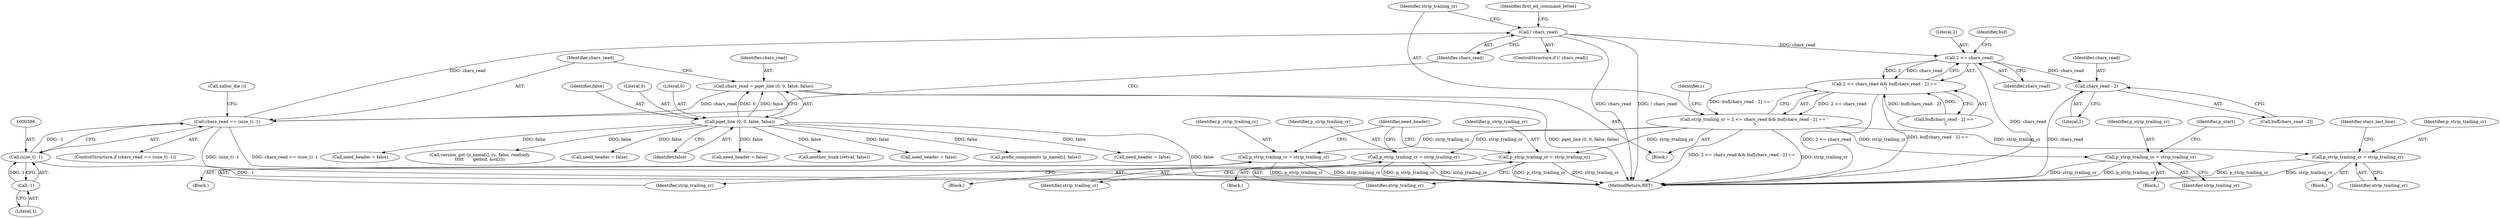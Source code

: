 digraph "0_savannah_f290f48a621867084884bfff87f8093c15195e6a@API" {
"1000391" [label="(Call,! chars_read)"];
"1000383" [label="(Call,chars_read == (size_t) -1)"];
"1000375" [label="(Call,chars_read = pget_line (0, 0, false, false))"];
"1000377" [label="(Call,pget_line (0, 0, false, false))"];
"1000385" [label="(Call,(size_t) -1)"];
"1000387" [label="(Call,-1)"];
"1000427" [label="(Call,2 <= chars_read)"];
"1000426" [label="(Call,2 <= chars_read && buf[chars_read - 2] == '\r')"];
"1000424" [label="(Call,strip_trailing_cr = 2 <= chars_read && buf[chars_read - 2] == '\r')"];
"1000575" [label="(Call,p_strip_trailing_cr = strip_trailing_cr)"];
"1000634" [label="(Call,p_strip_trailing_cr = strip_trailing_cr)"];
"1000660" [label="(Call,p_strip_trailing_cr = strip_trailing_cr)"];
"1001204" [label="(Call,p_strip_trailing_cr = strip_trailing_cr)"];
"1001496" [label="(Call,p_strip_trailing_cr = strip_trailing_cr)"];
"1000433" [label="(Call,chars_read - 2)"];
"1002164" [label="(MethodReturn,RET)"];
"1000604" [label="(Call,need_header = false)"];
"1000388" [label="(Literal,1)"];
"1000424" [label="(Call,strip_trailing_cr = 2 <= chars_read && buf[chars_read - 2] == '\r')"];
"1000385" [label="(Call,(size_t) -1)"];
"1001899" [label="(Call,version_get (p_name[i], cs, false, readonly,\n\t\t\t\t\t       getbuf, &st[i]))"];
"1000660" [label="(Call,p_strip_trailing_cr = strip_trailing_cr)"];
"1000389" [label="(Call,xalloc_die ())"];
"1000562" [label="(Block,)"];
"1001208" [label="(Identifier,need_header)"];
"1000426" [label="(Call,2 <= chars_read && buf[chars_read - 2] == '\r')"];
"1000661" [label="(Identifier,p_strip_trailing_cr)"];
"1000581" [label="(Identifier,stars_last_line)"];
"1000631" [label="(Call,need_header = false)"];
"1000381" [label="(Identifier,false)"];
"1000636" [label="(Identifier,strip_trailing_cr)"];
"1000634" [label="(Call,p_strip_trailing_cr = strip_trailing_cr)"];
"1001206" [label="(Identifier,strip_trailing_cr)"];
"1001458" [label="(Block,)"];
"1000432" [label="(Identifier,buf)"];
"1001497" [label="(Identifier,p_strip_trailing_cr)"];
"1000387" [label="(Call,-1)"];
"1001498" [label="(Identifier,strip_trailing_cr)"];
"1001204" [label="(Call,p_strip_trailing_cr = strip_trailing_cr)"];
"1000613" [label="(Block,)"];
"1000392" [label="(Identifier,chars_read)"];
"1000379" [label="(Literal,0)"];
"1000431" [label="(Call,buf[chars_read - 2])"];
"1000395" [label="(Identifier,first_ed_command_letter)"];
"1000435" [label="(Literal,2)"];
"1000662" [label="(Identifier,strip_trailing_cr)"];
"1000427" [label="(Call,2 <= chars_read)"];
"1000434" [label="(Identifier,chars_read)"];
"1000576" [label="(Identifier,p_strip_trailing_cr)"];
"1000852" [label="(Call,need_header = false)"];
"1000380" [label="(Identifier,false)"];
"1000390" [label="(ControlStructure,if (! chars_read))"];
"1000346" [label="(Block,)"];
"1001496" [label="(Call,p_strip_trailing_cr = strip_trailing_cr)"];
"1001158" [label="(Block,)"];
"1000433" [label="(Call,chars_read - 2)"];
"1000384" [label="(Identifier,chars_read)"];
"1000382" [label="(ControlStructure,if (chars_read == (size_t) -1))"];
"1000378" [label="(Literal,0)"];
"1000429" [label="(Identifier,chars_read)"];
"1000575" [label="(Call,p_strip_trailing_cr = strip_trailing_cr)"];
"1000391" [label="(Call,! chars_read)"];
"1000383" [label="(Call,chars_read == (size_t) -1)"];
"1000376" [label="(Identifier,chars_read)"];
"1000430" [label="(Call,buf[chars_read - 2] == '\r')"];
"1000428" [label="(Literal,2)"];
"1000375" [label="(Call,chars_read = pget_line (0, 0, false, false))"];
"1000425" [label="(Identifier,strip_trailing_cr)"];
"1001536" [label="(Call,another_hunk (retval, false))"];
"1001181" [label="(Call,need_header = false)"];
"1000377" [label="(Call,pget_line (0, 0, false, false))"];
"1002018" [label="(Call,prefix_components (p_name[i], false))"];
"1001205" [label="(Identifier,p_strip_trailing_cr)"];
"1001500" [label="(Identifier,p_start)"];
"1000657" [label="(Call,need_header = false)"];
"1000643" [label="(Block,)"];
"1000635" [label="(Identifier,p_strip_trailing_cr)"];
"1000439" [label="(Identifier,s)"];
"1000577" [label="(Identifier,strip_trailing_cr)"];
"1000391" -> "1000390"  [label="AST: "];
"1000391" -> "1000392"  [label="CFG: "];
"1000392" -> "1000391"  [label="AST: "];
"1000395" -> "1000391"  [label="CFG: "];
"1000425" -> "1000391"  [label="CFG: "];
"1000391" -> "1002164"  [label="DDG: chars_read"];
"1000391" -> "1002164"  [label="DDG: ! chars_read"];
"1000383" -> "1000391"  [label="DDG: chars_read"];
"1000391" -> "1000427"  [label="DDG: chars_read"];
"1000383" -> "1000382"  [label="AST: "];
"1000383" -> "1000385"  [label="CFG: "];
"1000384" -> "1000383"  [label="AST: "];
"1000385" -> "1000383"  [label="AST: "];
"1000389" -> "1000383"  [label="CFG: "];
"1000392" -> "1000383"  [label="CFG: "];
"1000383" -> "1002164"  [label="DDG: chars_read == (size_t) -1"];
"1000383" -> "1002164"  [label="DDG: (size_t) -1"];
"1000375" -> "1000383"  [label="DDG: chars_read"];
"1000385" -> "1000383"  [label="DDG: -1"];
"1000375" -> "1000346"  [label="AST: "];
"1000375" -> "1000377"  [label="CFG: "];
"1000376" -> "1000375"  [label="AST: "];
"1000377" -> "1000375"  [label="AST: "];
"1000384" -> "1000375"  [label="CFG: "];
"1000375" -> "1002164"  [label="DDG: pget_line (0, 0, false, false)"];
"1000377" -> "1000375"  [label="DDG: 0"];
"1000377" -> "1000375"  [label="DDG: false"];
"1000377" -> "1000381"  [label="CFG: "];
"1000378" -> "1000377"  [label="AST: "];
"1000379" -> "1000377"  [label="AST: "];
"1000380" -> "1000377"  [label="AST: "];
"1000381" -> "1000377"  [label="AST: "];
"1000377" -> "1002164"  [label="DDG: false"];
"1000377" -> "1000604"  [label="DDG: false"];
"1000377" -> "1000631"  [label="DDG: false"];
"1000377" -> "1000657"  [label="DDG: false"];
"1000377" -> "1000852"  [label="DDG: false"];
"1000377" -> "1001181"  [label="DDG: false"];
"1000377" -> "1001536"  [label="DDG: false"];
"1000377" -> "1001899"  [label="DDG: false"];
"1000377" -> "1002018"  [label="DDG: false"];
"1000385" -> "1000387"  [label="CFG: "];
"1000386" -> "1000385"  [label="AST: "];
"1000387" -> "1000385"  [label="AST: "];
"1000385" -> "1002164"  [label="DDG: -1"];
"1000387" -> "1000385"  [label="DDG: 1"];
"1000387" -> "1000388"  [label="CFG: "];
"1000388" -> "1000387"  [label="AST: "];
"1000427" -> "1000426"  [label="AST: "];
"1000427" -> "1000429"  [label="CFG: "];
"1000428" -> "1000427"  [label="AST: "];
"1000429" -> "1000427"  [label="AST: "];
"1000432" -> "1000427"  [label="CFG: "];
"1000426" -> "1000427"  [label="CFG: "];
"1000427" -> "1002164"  [label="DDG: chars_read"];
"1000427" -> "1000426"  [label="DDG: 2"];
"1000427" -> "1000426"  [label="DDG: chars_read"];
"1000427" -> "1000433"  [label="DDG: chars_read"];
"1000426" -> "1000424"  [label="AST: "];
"1000426" -> "1000430"  [label="CFG: "];
"1000430" -> "1000426"  [label="AST: "];
"1000424" -> "1000426"  [label="CFG: "];
"1000426" -> "1002164"  [label="DDG: 2 <= chars_read"];
"1000426" -> "1002164"  [label="DDG: buf[chars_read - 2] == '\r'"];
"1000426" -> "1000424"  [label="DDG: 2 <= chars_read"];
"1000426" -> "1000424"  [label="DDG: buf[chars_read - 2] == '\r'"];
"1000430" -> "1000426"  [label="DDG: buf[chars_read - 2]"];
"1000430" -> "1000426"  [label="DDG: '\r'"];
"1000424" -> "1000346"  [label="AST: "];
"1000425" -> "1000424"  [label="AST: "];
"1000439" -> "1000424"  [label="CFG: "];
"1000424" -> "1002164"  [label="DDG: 2 <= chars_read && buf[chars_read - 2] == '\r'"];
"1000424" -> "1002164"  [label="DDG: strip_trailing_cr"];
"1000424" -> "1000575"  [label="DDG: strip_trailing_cr"];
"1000424" -> "1000634"  [label="DDG: strip_trailing_cr"];
"1000424" -> "1000660"  [label="DDG: strip_trailing_cr"];
"1000424" -> "1001204"  [label="DDG: strip_trailing_cr"];
"1000424" -> "1001496"  [label="DDG: strip_trailing_cr"];
"1000575" -> "1000562"  [label="AST: "];
"1000575" -> "1000577"  [label="CFG: "];
"1000576" -> "1000575"  [label="AST: "];
"1000577" -> "1000575"  [label="AST: "];
"1000581" -> "1000575"  [label="CFG: "];
"1000575" -> "1002164"  [label="DDG: strip_trailing_cr"];
"1000575" -> "1002164"  [label="DDG: p_strip_trailing_cr"];
"1000634" -> "1000613"  [label="AST: "];
"1000634" -> "1000636"  [label="CFG: "];
"1000635" -> "1000634"  [label="AST: "];
"1000636" -> "1000634"  [label="AST: "];
"1001208" -> "1000634"  [label="CFG: "];
"1000634" -> "1002164"  [label="DDG: p_strip_trailing_cr"];
"1000634" -> "1002164"  [label="DDG: strip_trailing_cr"];
"1000660" -> "1000643"  [label="AST: "];
"1000660" -> "1000662"  [label="CFG: "];
"1000661" -> "1000660"  [label="AST: "];
"1000662" -> "1000660"  [label="AST: "];
"1001208" -> "1000660"  [label="CFG: "];
"1000660" -> "1002164"  [label="DDG: p_strip_trailing_cr"];
"1000660" -> "1002164"  [label="DDG: strip_trailing_cr"];
"1001204" -> "1001158"  [label="AST: "];
"1001204" -> "1001206"  [label="CFG: "];
"1001205" -> "1001204"  [label="AST: "];
"1001206" -> "1001204"  [label="AST: "];
"1001208" -> "1001204"  [label="CFG: "];
"1001204" -> "1002164"  [label="DDG: p_strip_trailing_cr"];
"1001204" -> "1002164"  [label="DDG: strip_trailing_cr"];
"1001496" -> "1001458"  [label="AST: "];
"1001496" -> "1001498"  [label="CFG: "];
"1001497" -> "1001496"  [label="AST: "];
"1001498" -> "1001496"  [label="AST: "];
"1001500" -> "1001496"  [label="CFG: "];
"1001496" -> "1002164"  [label="DDG: p_strip_trailing_cr"];
"1001496" -> "1002164"  [label="DDG: strip_trailing_cr"];
"1000433" -> "1000431"  [label="AST: "];
"1000433" -> "1000435"  [label="CFG: "];
"1000434" -> "1000433"  [label="AST: "];
"1000435" -> "1000433"  [label="AST: "];
"1000431" -> "1000433"  [label="CFG: "];
"1000433" -> "1002164"  [label="DDG: chars_read"];
}
